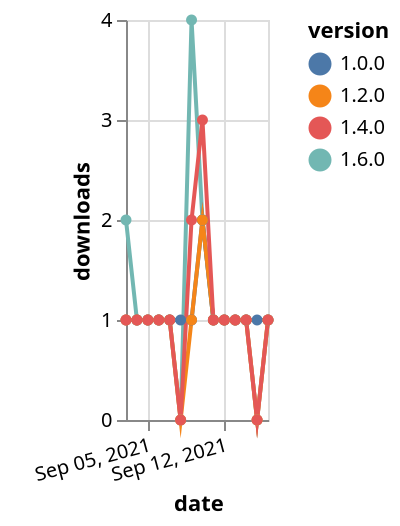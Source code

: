{"$schema": "https://vega.github.io/schema/vega-lite/v5.json", "description": "A simple bar chart with embedded data.", "data": {"values": [{"date": "2021-09-03", "total": 128, "delta": 2, "version": "1.6.0"}, {"date": "2021-09-04", "total": 129, "delta": 1, "version": "1.6.0"}, {"date": "2021-09-05", "total": 130, "delta": 1, "version": "1.6.0"}, {"date": "2021-09-06", "total": 131, "delta": 1, "version": "1.6.0"}, {"date": "2021-09-07", "total": 132, "delta": 1, "version": "1.6.0"}, {"date": "2021-09-08", "total": 132, "delta": 0, "version": "1.6.0"}, {"date": "2021-09-09", "total": 136, "delta": 4, "version": "1.6.0"}, {"date": "2021-09-10", "total": 138, "delta": 2, "version": "1.6.0"}, {"date": "2021-09-11", "total": 139, "delta": 1, "version": "1.6.0"}, {"date": "2021-09-12", "total": 140, "delta": 1, "version": "1.6.0"}, {"date": "2021-09-13", "total": 141, "delta": 1, "version": "1.6.0"}, {"date": "2021-09-14", "total": 142, "delta": 1, "version": "1.6.0"}, {"date": "2021-09-15", "total": 142, "delta": 0, "version": "1.6.0"}, {"date": "2021-09-16", "total": 143, "delta": 1, "version": "1.6.0"}, {"date": "2021-09-03", "total": 193, "delta": 1, "version": "1.0.0"}, {"date": "2021-09-04", "total": 194, "delta": 1, "version": "1.0.0"}, {"date": "2021-09-05", "total": 195, "delta": 1, "version": "1.0.0"}, {"date": "2021-09-06", "total": 196, "delta": 1, "version": "1.0.0"}, {"date": "2021-09-07", "total": 197, "delta": 1, "version": "1.0.0"}, {"date": "2021-09-08", "total": 198, "delta": 1, "version": "1.0.0"}, {"date": "2021-09-09", "total": 199, "delta": 1, "version": "1.0.0"}, {"date": "2021-09-10", "total": 201, "delta": 2, "version": "1.0.0"}, {"date": "2021-09-11", "total": 202, "delta": 1, "version": "1.0.0"}, {"date": "2021-09-12", "total": 203, "delta": 1, "version": "1.0.0"}, {"date": "2021-09-13", "total": 204, "delta": 1, "version": "1.0.0"}, {"date": "2021-09-14", "total": 205, "delta": 1, "version": "1.0.0"}, {"date": "2021-09-15", "total": 206, "delta": 1, "version": "1.0.0"}, {"date": "2021-09-16", "total": 207, "delta": 1, "version": "1.0.0"}, {"date": "2021-09-03", "total": 173, "delta": 1, "version": "1.2.0"}, {"date": "2021-09-04", "total": 174, "delta": 1, "version": "1.2.0"}, {"date": "2021-09-05", "total": 175, "delta": 1, "version": "1.2.0"}, {"date": "2021-09-06", "total": 176, "delta": 1, "version": "1.2.0"}, {"date": "2021-09-07", "total": 177, "delta": 1, "version": "1.2.0"}, {"date": "2021-09-08", "total": 177, "delta": 0, "version": "1.2.0"}, {"date": "2021-09-09", "total": 178, "delta": 1, "version": "1.2.0"}, {"date": "2021-09-10", "total": 180, "delta": 2, "version": "1.2.0"}, {"date": "2021-09-11", "total": 181, "delta": 1, "version": "1.2.0"}, {"date": "2021-09-12", "total": 182, "delta": 1, "version": "1.2.0"}, {"date": "2021-09-13", "total": 183, "delta": 1, "version": "1.2.0"}, {"date": "2021-09-14", "total": 184, "delta": 1, "version": "1.2.0"}, {"date": "2021-09-15", "total": 184, "delta": 0, "version": "1.2.0"}, {"date": "2021-09-16", "total": 185, "delta": 1, "version": "1.2.0"}, {"date": "2021-09-03", "total": 208, "delta": 1, "version": "1.4.0"}, {"date": "2021-09-04", "total": 209, "delta": 1, "version": "1.4.0"}, {"date": "2021-09-05", "total": 210, "delta": 1, "version": "1.4.0"}, {"date": "2021-09-06", "total": 211, "delta": 1, "version": "1.4.0"}, {"date": "2021-09-07", "total": 212, "delta": 1, "version": "1.4.0"}, {"date": "2021-09-08", "total": 212, "delta": 0, "version": "1.4.0"}, {"date": "2021-09-09", "total": 214, "delta": 2, "version": "1.4.0"}, {"date": "2021-09-10", "total": 217, "delta": 3, "version": "1.4.0"}, {"date": "2021-09-11", "total": 218, "delta": 1, "version": "1.4.0"}, {"date": "2021-09-12", "total": 219, "delta": 1, "version": "1.4.0"}, {"date": "2021-09-13", "total": 220, "delta": 1, "version": "1.4.0"}, {"date": "2021-09-14", "total": 221, "delta": 1, "version": "1.4.0"}, {"date": "2021-09-15", "total": 221, "delta": 0, "version": "1.4.0"}, {"date": "2021-09-16", "total": 222, "delta": 1, "version": "1.4.0"}]}, "width": "container", "mark": {"type": "line", "point": {"filled": true}}, "encoding": {"x": {"field": "date", "type": "temporal", "timeUnit": "yearmonthdate", "title": "date", "axis": {"labelAngle": -15}}, "y": {"field": "delta", "type": "quantitative", "title": "downloads"}, "color": {"field": "version", "type": "nominal"}, "tooltip": {"field": "delta"}}}